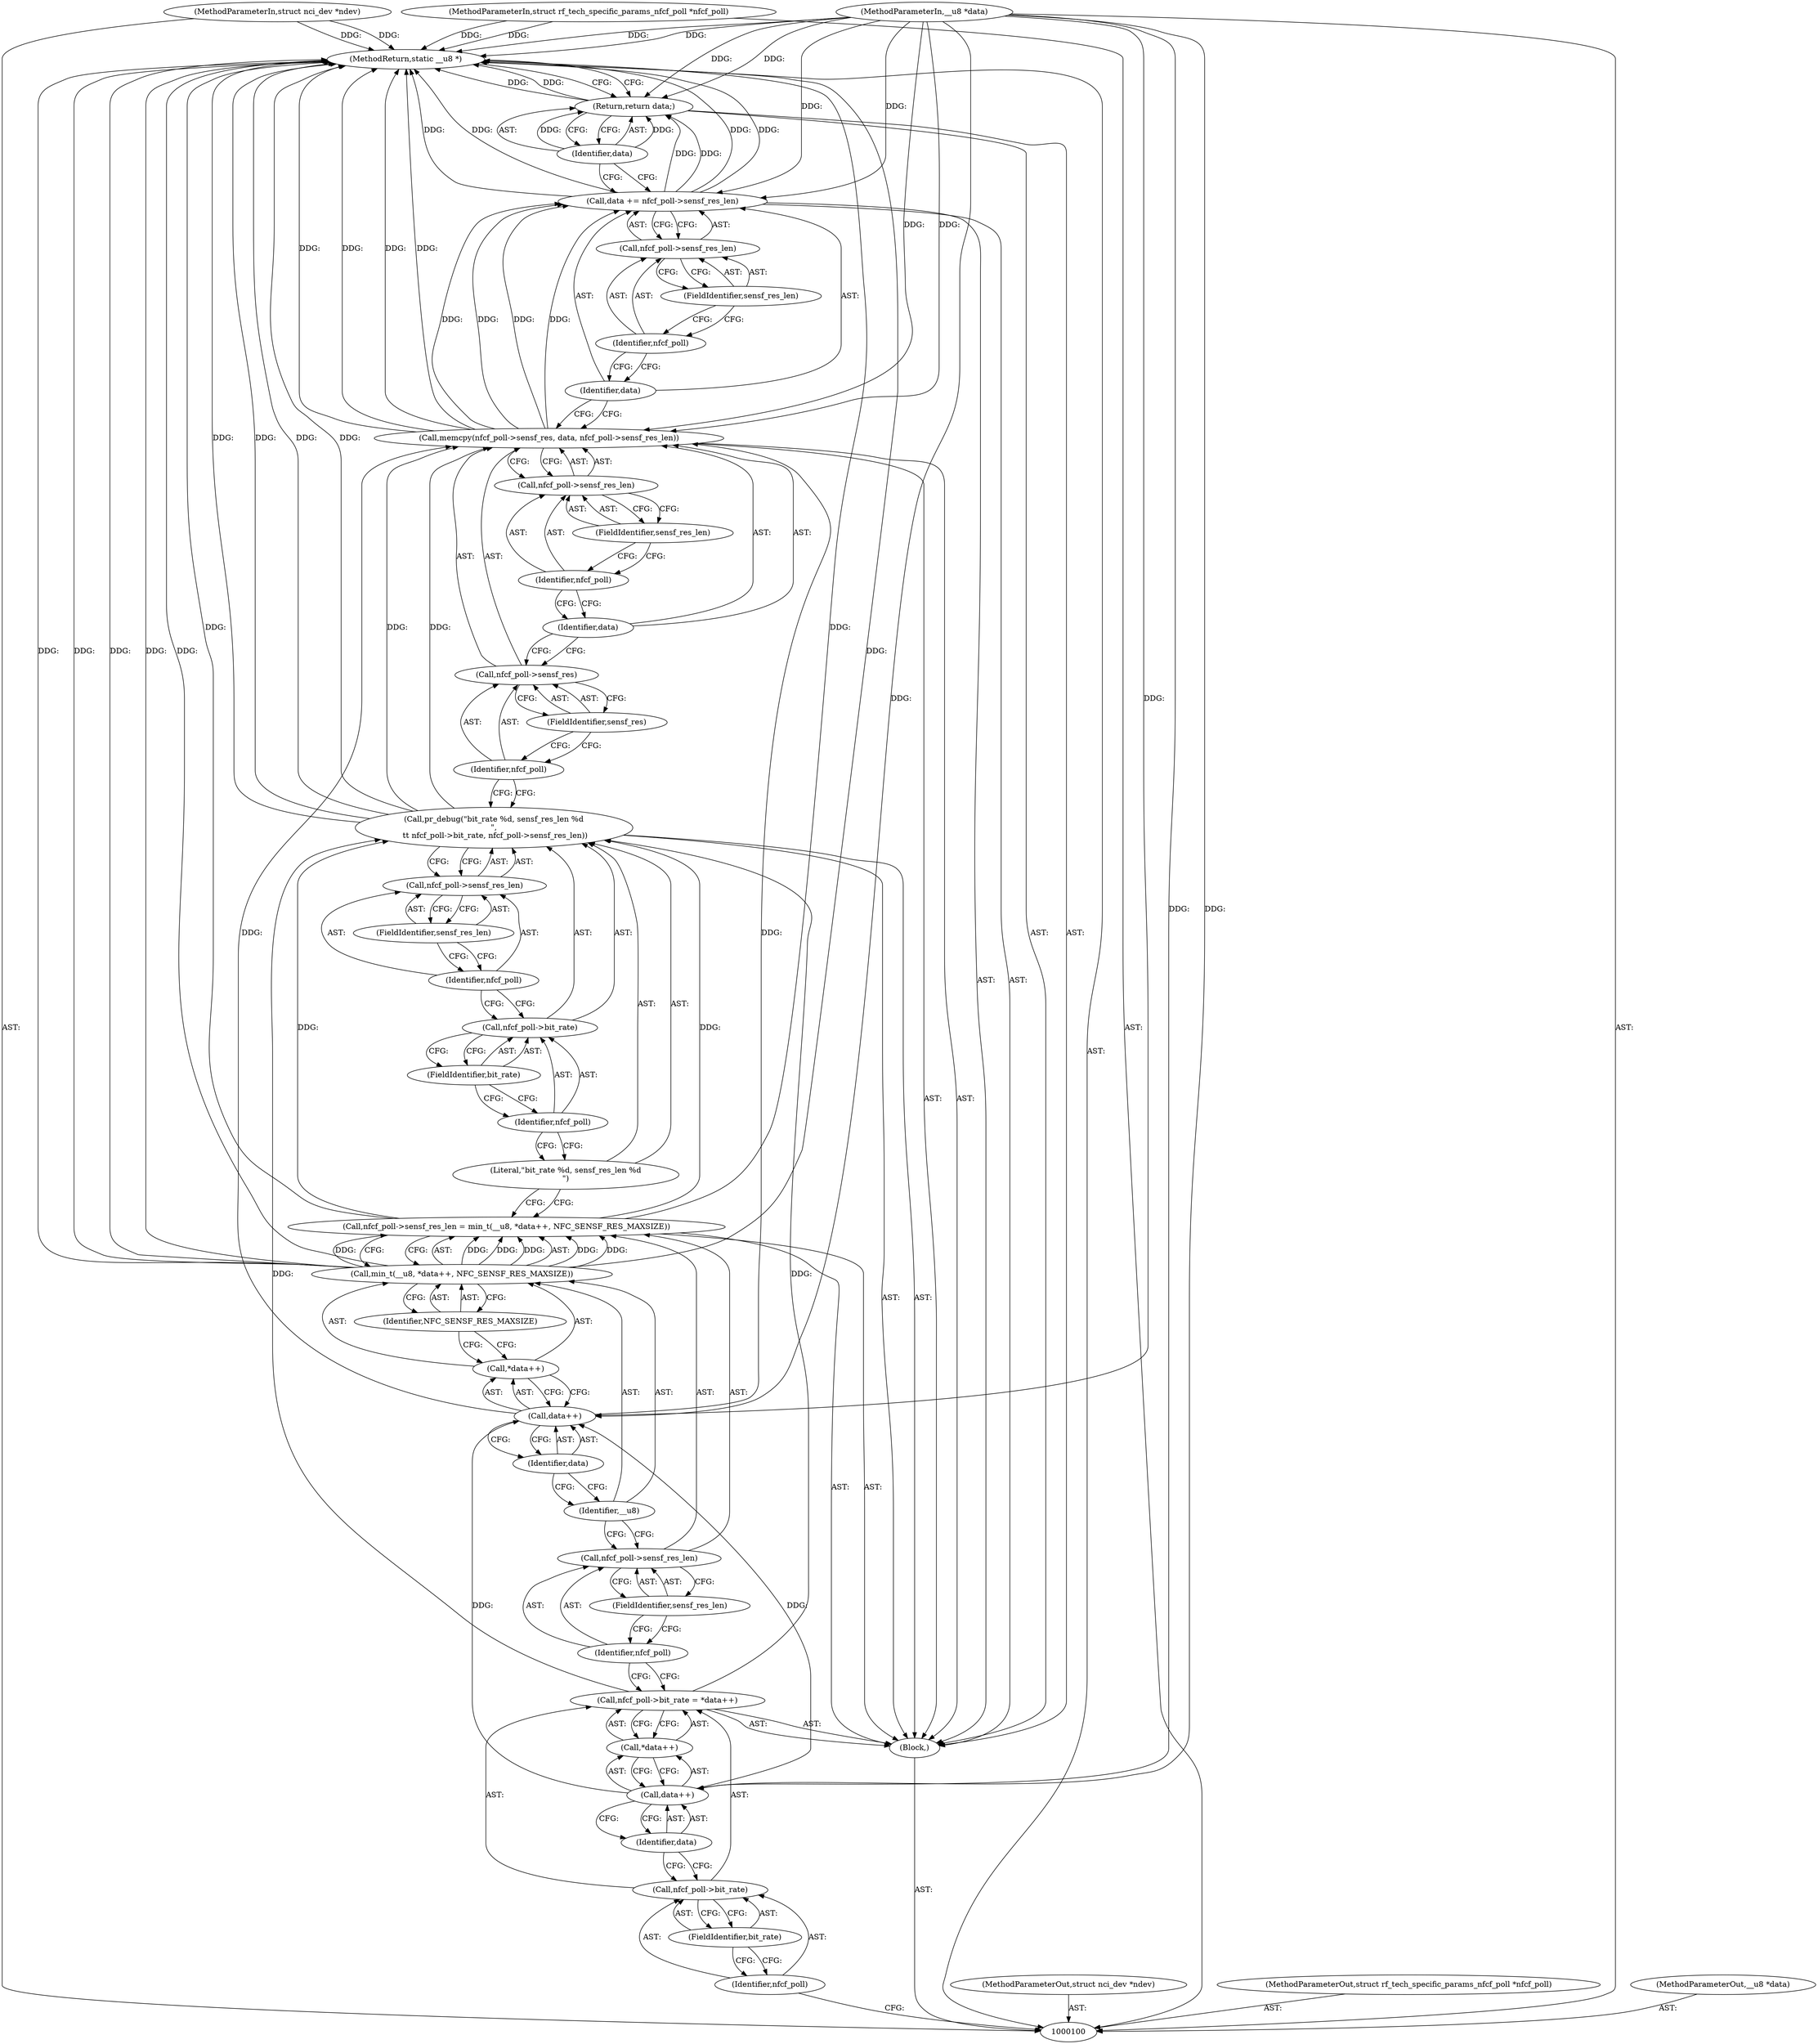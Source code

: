 digraph "0_linux_67de956ff5dc1d4f321e16cfbd63f5be3b691b43_2" {
"1000145" [label="(MethodReturn,static __u8 *)"];
"1000101" [label="(MethodParameterIn,struct nci_dev *ndev)"];
"1000195" [label="(MethodParameterOut,struct nci_dev *ndev)"];
"1000130" [label="(Call,memcpy(nfcf_poll->sensf_res, data, nfcf_poll->sensf_res_len))"];
"1000133" [label="(FieldIdentifier,sensf_res)"];
"1000134" [label="(Identifier,data)"];
"1000135" [label="(Call,nfcf_poll->sensf_res_len)"];
"1000136" [label="(Identifier,nfcf_poll)"];
"1000137" [label="(FieldIdentifier,sensf_res_len)"];
"1000131" [label="(Call,nfcf_poll->sensf_res)"];
"1000132" [label="(Identifier,nfcf_poll)"];
"1000138" [label="(Call,data += nfcf_poll->sensf_res_len)"];
"1000139" [label="(Identifier,data)"];
"1000142" [label="(FieldIdentifier,sensf_res_len)"];
"1000140" [label="(Call,nfcf_poll->sensf_res_len)"];
"1000141" [label="(Identifier,nfcf_poll)"];
"1000143" [label="(Return,return data;)"];
"1000144" [label="(Identifier,data)"];
"1000102" [label="(MethodParameterIn,struct rf_tech_specific_params_nfcf_poll *nfcf_poll)"];
"1000196" [label="(MethodParameterOut,struct rf_tech_specific_params_nfcf_poll *nfcf_poll)"];
"1000103" [label="(MethodParameterIn,__u8 *data)"];
"1000197" [label="(MethodParameterOut,__u8 *data)"];
"1000104" [label="(Block,)"];
"1000108" [label="(FieldIdentifier,bit_rate)"];
"1000105" [label="(Call,nfcf_poll->bit_rate = *data++)"];
"1000106" [label="(Call,nfcf_poll->bit_rate)"];
"1000107" [label="(Identifier,nfcf_poll)"];
"1000109" [label="(Call,*data++)"];
"1000110" [label="(Call,data++)"];
"1000111" [label="(Identifier,data)"];
"1000112" [label="(Call,nfcf_poll->sensf_res_len = min_t(__u8, *data++, NFC_SENSF_RES_MAXSIZE))"];
"1000113" [label="(Call,nfcf_poll->sensf_res_len)"];
"1000114" [label="(Identifier,nfcf_poll)"];
"1000115" [label="(FieldIdentifier,sensf_res_len)"];
"1000116" [label="(Call,min_t(__u8, *data++, NFC_SENSF_RES_MAXSIZE))"];
"1000117" [label="(Identifier,__u8)"];
"1000118" [label="(Call,*data++)"];
"1000119" [label="(Call,data++)"];
"1000120" [label="(Identifier,data)"];
"1000121" [label="(Identifier,NFC_SENSF_RES_MAXSIZE)"];
"1000123" [label="(Literal,\"bit_rate %d, sensf_res_len %d\n\")"];
"1000122" [label="(Call,pr_debug(\"bit_rate %d, sensf_res_len %d\n\",\n \t\t nfcf_poll->bit_rate, nfcf_poll->sensf_res_len))"];
"1000126" [label="(FieldIdentifier,bit_rate)"];
"1000127" [label="(Call,nfcf_poll->sensf_res_len)"];
"1000128" [label="(Identifier,nfcf_poll)"];
"1000129" [label="(FieldIdentifier,sensf_res_len)"];
"1000124" [label="(Call,nfcf_poll->bit_rate)"];
"1000125" [label="(Identifier,nfcf_poll)"];
"1000145" -> "1000100"  [label="AST: "];
"1000145" -> "1000143"  [label="CFG: "];
"1000116" -> "1000145"  [label="DDG: "];
"1000116" -> "1000145"  [label="DDG: "];
"1000116" -> "1000145"  [label="DDG: "];
"1000130" -> "1000145"  [label="DDG: "];
"1000130" -> "1000145"  [label="DDG: "];
"1000138" -> "1000145"  [label="DDG: "];
"1000138" -> "1000145"  [label="DDG: "];
"1000103" -> "1000145"  [label="DDG: "];
"1000101" -> "1000145"  [label="DDG: "];
"1000122" -> "1000145"  [label="DDG: "];
"1000122" -> "1000145"  [label="DDG: "];
"1000112" -> "1000145"  [label="DDG: "];
"1000102" -> "1000145"  [label="DDG: "];
"1000143" -> "1000145"  [label="DDG: "];
"1000101" -> "1000100"  [label="AST: "];
"1000101" -> "1000145"  [label="DDG: "];
"1000195" -> "1000100"  [label="AST: "];
"1000130" -> "1000104"  [label="AST: "];
"1000130" -> "1000135"  [label="CFG: "];
"1000131" -> "1000130"  [label="AST: "];
"1000134" -> "1000130"  [label="AST: "];
"1000135" -> "1000130"  [label="AST: "];
"1000139" -> "1000130"  [label="CFG: "];
"1000130" -> "1000145"  [label="DDG: "];
"1000130" -> "1000145"  [label="DDG: "];
"1000119" -> "1000130"  [label="DDG: "];
"1000103" -> "1000130"  [label="DDG: "];
"1000122" -> "1000130"  [label="DDG: "];
"1000130" -> "1000138"  [label="DDG: "];
"1000130" -> "1000138"  [label="DDG: "];
"1000133" -> "1000131"  [label="AST: "];
"1000133" -> "1000132"  [label="CFG: "];
"1000131" -> "1000133"  [label="CFG: "];
"1000134" -> "1000130"  [label="AST: "];
"1000134" -> "1000131"  [label="CFG: "];
"1000136" -> "1000134"  [label="CFG: "];
"1000135" -> "1000130"  [label="AST: "];
"1000135" -> "1000137"  [label="CFG: "];
"1000136" -> "1000135"  [label="AST: "];
"1000137" -> "1000135"  [label="AST: "];
"1000130" -> "1000135"  [label="CFG: "];
"1000136" -> "1000135"  [label="AST: "];
"1000136" -> "1000134"  [label="CFG: "];
"1000137" -> "1000136"  [label="CFG: "];
"1000137" -> "1000135"  [label="AST: "];
"1000137" -> "1000136"  [label="CFG: "];
"1000135" -> "1000137"  [label="CFG: "];
"1000131" -> "1000130"  [label="AST: "];
"1000131" -> "1000133"  [label="CFG: "];
"1000132" -> "1000131"  [label="AST: "];
"1000133" -> "1000131"  [label="AST: "];
"1000134" -> "1000131"  [label="CFG: "];
"1000132" -> "1000131"  [label="AST: "];
"1000132" -> "1000122"  [label="CFG: "];
"1000133" -> "1000132"  [label="CFG: "];
"1000138" -> "1000104"  [label="AST: "];
"1000138" -> "1000140"  [label="CFG: "];
"1000139" -> "1000138"  [label="AST: "];
"1000140" -> "1000138"  [label="AST: "];
"1000144" -> "1000138"  [label="CFG: "];
"1000138" -> "1000145"  [label="DDG: "];
"1000138" -> "1000145"  [label="DDG: "];
"1000130" -> "1000138"  [label="DDG: "];
"1000130" -> "1000138"  [label="DDG: "];
"1000103" -> "1000138"  [label="DDG: "];
"1000138" -> "1000143"  [label="DDG: "];
"1000139" -> "1000138"  [label="AST: "];
"1000139" -> "1000130"  [label="CFG: "];
"1000141" -> "1000139"  [label="CFG: "];
"1000142" -> "1000140"  [label="AST: "];
"1000142" -> "1000141"  [label="CFG: "];
"1000140" -> "1000142"  [label="CFG: "];
"1000140" -> "1000138"  [label="AST: "];
"1000140" -> "1000142"  [label="CFG: "];
"1000141" -> "1000140"  [label="AST: "];
"1000142" -> "1000140"  [label="AST: "];
"1000138" -> "1000140"  [label="CFG: "];
"1000141" -> "1000140"  [label="AST: "];
"1000141" -> "1000139"  [label="CFG: "];
"1000142" -> "1000141"  [label="CFG: "];
"1000143" -> "1000104"  [label="AST: "];
"1000143" -> "1000144"  [label="CFG: "];
"1000144" -> "1000143"  [label="AST: "];
"1000145" -> "1000143"  [label="CFG: "];
"1000143" -> "1000145"  [label="DDG: "];
"1000144" -> "1000143"  [label="DDG: "];
"1000138" -> "1000143"  [label="DDG: "];
"1000103" -> "1000143"  [label="DDG: "];
"1000144" -> "1000143"  [label="AST: "];
"1000144" -> "1000138"  [label="CFG: "];
"1000143" -> "1000144"  [label="CFG: "];
"1000144" -> "1000143"  [label="DDG: "];
"1000102" -> "1000100"  [label="AST: "];
"1000102" -> "1000145"  [label="DDG: "];
"1000196" -> "1000100"  [label="AST: "];
"1000103" -> "1000100"  [label="AST: "];
"1000103" -> "1000145"  [label="DDG: "];
"1000103" -> "1000110"  [label="DDG: "];
"1000103" -> "1000119"  [label="DDG: "];
"1000103" -> "1000130"  [label="DDG: "];
"1000103" -> "1000138"  [label="DDG: "];
"1000103" -> "1000143"  [label="DDG: "];
"1000197" -> "1000100"  [label="AST: "];
"1000104" -> "1000100"  [label="AST: "];
"1000105" -> "1000104"  [label="AST: "];
"1000112" -> "1000104"  [label="AST: "];
"1000122" -> "1000104"  [label="AST: "];
"1000130" -> "1000104"  [label="AST: "];
"1000138" -> "1000104"  [label="AST: "];
"1000143" -> "1000104"  [label="AST: "];
"1000108" -> "1000106"  [label="AST: "];
"1000108" -> "1000107"  [label="CFG: "];
"1000106" -> "1000108"  [label="CFG: "];
"1000105" -> "1000104"  [label="AST: "];
"1000105" -> "1000109"  [label="CFG: "];
"1000106" -> "1000105"  [label="AST: "];
"1000109" -> "1000105"  [label="AST: "];
"1000114" -> "1000105"  [label="CFG: "];
"1000105" -> "1000122"  [label="DDG: "];
"1000106" -> "1000105"  [label="AST: "];
"1000106" -> "1000108"  [label="CFG: "];
"1000107" -> "1000106"  [label="AST: "];
"1000108" -> "1000106"  [label="AST: "];
"1000111" -> "1000106"  [label="CFG: "];
"1000107" -> "1000106"  [label="AST: "];
"1000107" -> "1000100"  [label="CFG: "];
"1000108" -> "1000107"  [label="CFG: "];
"1000109" -> "1000105"  [label="AST: "];
"1000109" -> "1000110"  [label="CFG: "];
"1000110" -> "1000109"  [label="AST: "];
"1000105" -> "1000109"  [label="CFG: "];
"1000110" -> "1000109"  [label="AST: "];
"1000110" -> "1000111"  [label="CFG: "];
"1000111" -> "1000110"  [label="AST: "];
"1000109" -> "1000110"  [label="CFG: "];
"1000103" -> "1000110"  [label="DDG: "];
"1000110" -> "1000119"  [label="DDG: "];
"1000111" -> "1000110"  [label="AST: "];
"1000111" -> "1000106"  [label="CFG: "];
"1000110" -> "1000111"  [label="CFG: "];
"1000112" -> "1000104"  [label="AST: "];
"1000112" -> "1000116"  [label="CFG: "];
"1000113" -> "1000112"  [label="AST: "];
"1000116" -> "1000112"  [label="AST: "];
"1000123" -> "1000112"  [label="CFG: "];
"1000112" -> "1000145"  [label="DDG: "];
"1000116" -> "1000112"  [label="DDG: "];
"1000116" -> "1000112"  [label="DDG: "];
"1000116" -> "1000112"  [label="DDG: "];
"1000112" -> "1000122"  [label="DDG: "];
"1000113" -> "1000112"  [label="AST: "];
"1000113" -> "1000115"  [label="CFG: "];
"1000114" -> "1000113"  [label="AST: "];
"1000115" -> "1000113"  [label="AST: "];
"1000117" -> "1000113"  [label="CFG: "];
"1000114" -> "1000113"  [label="AST: "];
"1000114" -> "1000105"  [label="CFG: "];
"1000115" -> "1000114"  [label="CFG: "];
"1000115" -> "1000113"  [label="AST: "];
"1000115" -> "1000114"  [label="CFG: "];
"1000113" -> "1000115"  [label="CFG: "];
"1000116" -> "1000112"  [label="AST: "];
"1000116" -> "1000121"  [label="CFG: "];
"1000117" -> "1000116"  [label="AST: "];
"1000118" -> "1000116"  [label="AST: "];
"1000121" -> "1000116"  [label="AST: "];
"1000112" -> "1000116"  [label="CFG: "];
"1000116" -> "1000145"  [label="DDG: "];
"1000116" -> "1000145"  [label="DDG: "];
"1000116" -> "1000145"  [label="DDG: "];
"1000116" -> "1000112"  [label="DDG: "];
"1000116" -> "1000112"  [label="DDG: "];
"1000116" -> "1000112"  [label="DDG: "];
"1000117" -> "1000116"  [label="AST: "];
"1000117" -> "1000113"  [label="CFG: "];
"1000120" -> "1000117"  [label="CFG: "];
"1000118" -> "1000116"  [label="AST: "];
"1000118" -> "1000119"  [label="CFG: "];
"1000119" -> "1000118"  [label="AST: "];
"1000121" -> "1000118"  [label="CFG: "];
"1000119" -> "1000118"  [label="AST: "];
"1000119" -> "1000120"  [label="CFG: "];
"1000120" -> "1000119"  [label="AST: "];
"1000118" -> "1000119"  [label="CFG: "];
"1000110" -> "1000119"  [label="DDG: "];
"1000103" -> "1000119"  [label="DDG: "];
"1000119" -> "1000130"  [label="DDG: "];
"1000120" -> "1000119"  [label="AST: "];
"1000120" -> "1000117"  [label="CFG: "];
"1000119" -> "1000120"  [label="CFG: "];
"1000121" -> "1000116"  [label="AST: "];
"1000121" -> "1000118"  [label="CFG: "];
"1000116" -> "1000121"  [label="CFG: "];
"1000123" -> "1000122"  [label="AST: "];
"1000123" -> "1000112"  [label="CFG: "];
"1000125" -> "1000123"  [label="CFG: "];
"1000122" -> "1000104"  [label="AST: "];
"1000122" -> "1000127"  [label="CFG: "];
"1000123" -> "1000122"  [label="AST: "];
"1000124" -> "1000122"  [label="AST: "];
"1000127" -> "1000122"  [label="AST: "];
"1000132" -> "1000122"  [label="CFG: "];
"1000122" -> "1000145"  [label="DDG: "];
"1000122" -> "1000145"  [label="DDG: "];
"1000105" -> "1000122"  [label="DDG: "];
"1000112" -> "1000122"  [label="DDG: "];
"1000122" -> "1000130"  [label="DDG: "];
"1000126" -> "1000124"  [label="AST: "];
"1000126" -> "1000125"  [label="CFG: "];
"1000124" -> "1000126"  [label="CFG: "];
"1000127" -> "1000122"  [label="AST: "];
"1000127" -> "1000129"  [label="CFG: "];
"1000128" -> "1000127"  [label="AST: "];
"1000129" -> "1000127"  [label="AST: "];
"1000122" -> "1000127"  [label="CFG: "];
"1000128" -> "1000127"  [label="AST: "];
"1000128" -> "1000124"  [label="CFG: "];
"1000129" -> "1000128"  [label="CFG: "];
"1000129" -> "1000127"  [label="AST: "];
"1000129" -> "1000128"  [label="CFG: "];
"1000127" -> "1000129"  [label="CFG: "];
"1000124" -> "1000122"  [label="AST: "];
"1000124" -> "1000126"  [label="CFG: "];
"1000125" -> "1000124"  [label="AST: "];
"1000126" -> "1000124"  [label="AST: "];
"1000128" -> "1000124"  [label="CFG: "];
"1000125" -> "1000124"  [label="AST: "];
"1000125" -> "1000123"  [label="CFG: "];
"1000126" -> "1000125"  [label="CFG: "];
}
